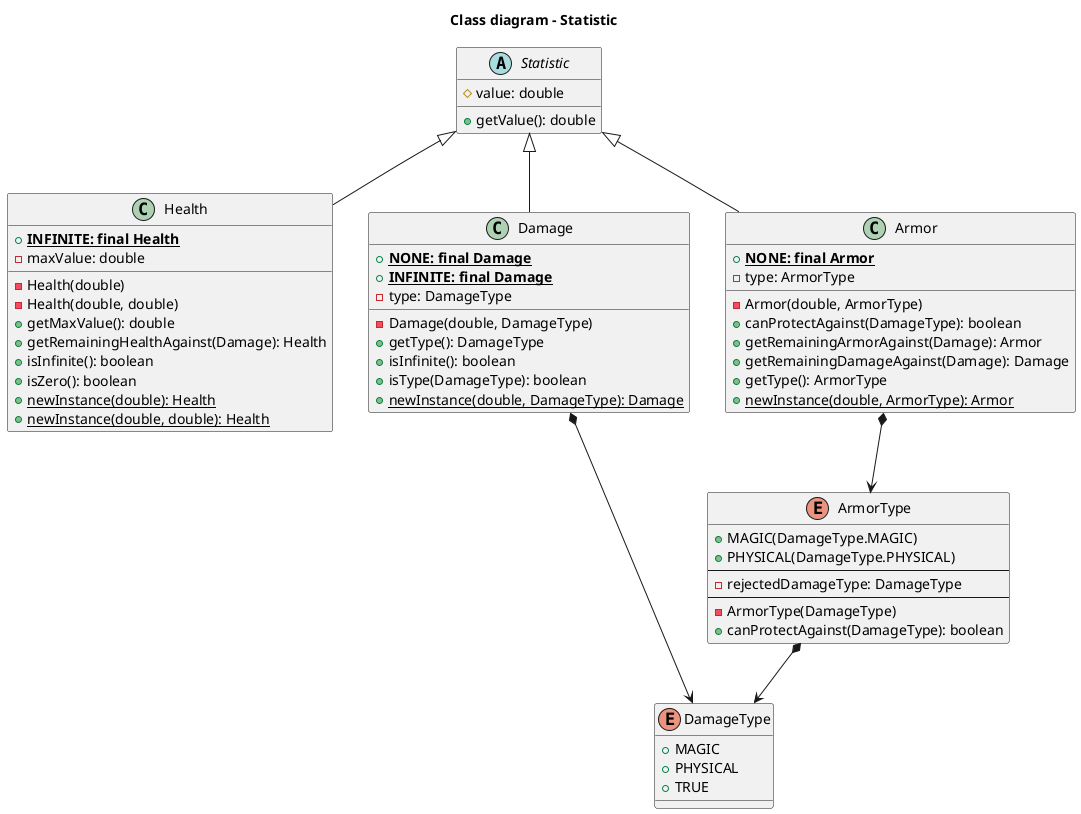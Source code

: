 @startuml
title "Class diagram - Statistic"

abstract class Statistic {
 #value: double
 +getValue(): double
}

class Health extends Statistic {
 +{static}<b>INFINITE: final Health</b>
 -maxValue: double
 -Health(double)
 -Health(double, double)
 +getMaxValue(): double
 +getRemainingHealthAgainst(Damage): Health
 +isInfinite(): boolean
 +isZero(): boolean
 +{static} newInstance(double): Health
 +{static} newInstance(double, double): Health
}

class Damage extends Statistic {
 +{static}<b>NONE: final Damage</b>
 +{static}<b>INFINITE: final Damage</b>
 -type: DamageType
 -Damage(double, DamageType)
 +getType(): DamageType
 +isInfinite(): boolean
 +isType(DamageType): boolean
 +{static} newInstance(double, DamageType): Damage
}

enum DamageType {
 +MAGIC
 +PHYSICAL
 +TRUE
}

class Armor extends Statistic {
 +{static}<b>NONE: final Armor</b>
 -type: ArmorType
 -Armor(double, ArmorType)
 +canProtectAgainst(DamageType): boolean
 +getRemainingArmorAgainst(Damage): Armor
 +getRemainingDamageAgainst(Damage): Damage
 +getType(): ArmorType
 +{static} newInstance(double, ArmorType): Armor
}

enum ArmorType {
 +MAGIC(DamageType.MAGIC)
 +PHYSICAL(DamageType.PHYSICAL)
---
 -rejectedDamageType: DamageType
---
 -ArmorType(DamageType)
 +canProtectAgainst(DamageType): boolean
}

Damage *---> DamageType
Armor *--> ArmorType
ArmorType *--> DamageType
@enduml 